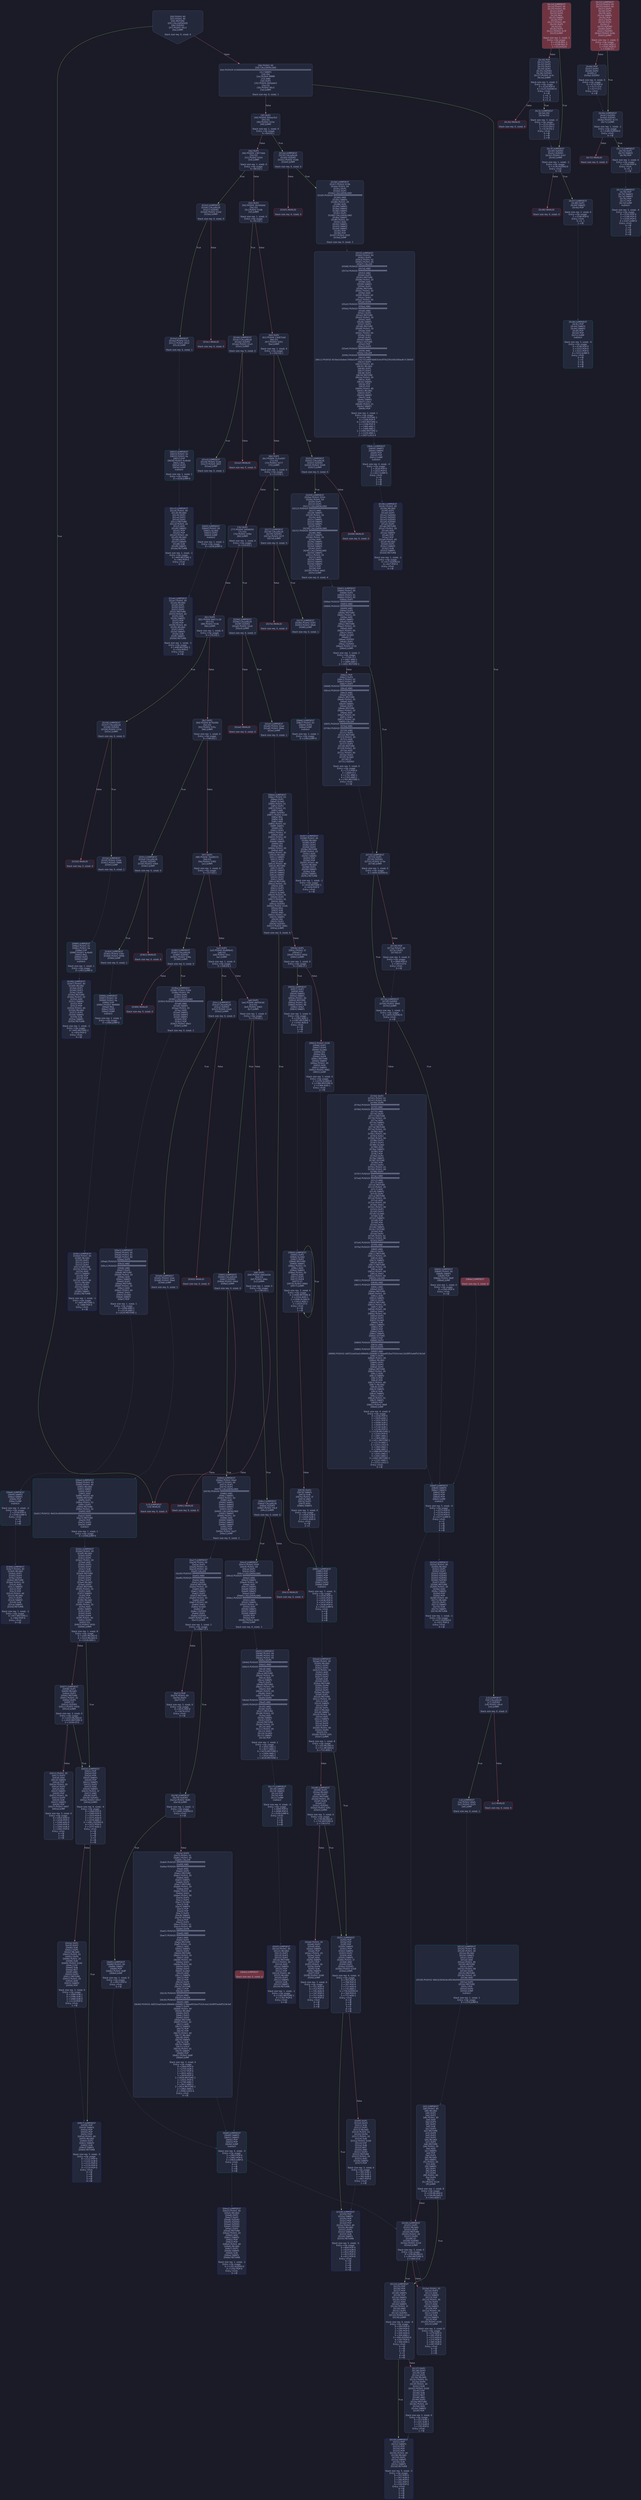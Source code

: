 digraph G {
    node [shape=box, style="filled, rounded", color="#565f89", fontcolor="#c0caf5", fontname="Helvetica", fillcolor="#24283b"];
    edge [color="#414868", fontcolor="#c0caf5", fontname="Helvetica"];
    bgcolor="#1a1b26";
    0 [ label = "[00] PUSH1 60
[02] PUSH1 40
[04] MSTORE
[05] CALLDATASIZE
[06] ISZERO
[07] PUSH2 00c3
[0a] JUMPI

Stack size req: 0, sizeΔ: 0
" shape = invhouse]
    1 [ label = "[0b] PUSH1 00
[0d] CALLDATALOAD
[0e] PUSH29 0100000000000000000000000000000000000000000000000000000000
[2c] SWAP1
[2d] DIV
[2e] PUSH4 ffffffff
[33] AND
[34] DUP1
[35] PUSH4 06fdde03
[3a] EQ
[3b] PUSH2 00c5
[3e] JUMPI

Stack size req: 0, sizeΔ: 1
"]
    2 [ label = "[3f] DUP1
[40] PUSH4 095ea7b3
[45] EQ
[46] PUSH2 015e
[49] JUMPI

Stack size req: 1, sizeΔ: 0
Entry->Op usage:
	0->69:EQ:1
"]
    3 [ label = "[4a] DUP1
[4b] PUSH4 13877deb
[50] EQ
[51] PUSH2 01b5
[54] JUMPI

Stack size req: 1, sizeΔ: 0
Entry->Op usage:
	0->80:EQ:1
"]
    4 [ label = "[55] DUP1
[56] PUSH4 18160ddd
[5b] EQ
[5c] PUSH2 01db
[5f] JUMPI

Stack size req: 1, sizeΔ: 0
Entry->Op usage:
	0->91:EQ:1
"]
    5 [ label = "[60] DUP1
[61] PUSH4 23b872dd
[66] EQ
[67] PUSH2 0201
[6a] JUMPI

Stack size req: 1, sizeΔ: 0
Entry->Op usage:
	0->102:EQ:1
"]
    6 [ label = "[6b] DUP1
[6c] PUSH4 313ce567
[71] EQ
[72] PUSH2 0277
[75] JUMPI

Stack size req: 1, sizeΔ: 0
Entry->Op usage:
	0->113:EQ:1
"]
    7 [ label = "[76] DUP1
[77] PUSH4 54fd4d50
[7c] EQ
[7d] PUSH2 029d
[80] JUMPI

Stack size req: 1, sizeΔ: 0
Entry->Op usage:
	0->124:EQ:1
"]
    8 [ label = "[81] DUP1
[82] PUSH4 66671c30
[87] EQ
[88] PUSH2 0336
[8b] JUMPI

Stack size req: 1, sizeΔ: 0
Entry->Op usage:
	0->135:EQ:1
"]
    9 [ label = "[8c] DUP1
[8d] PUSH4 6f7920fd
[92] EQ
[93] PUSH2 035c
[96] JUMPI

Stack size req: 1, sizeΔ: 0
Entry->Op usage:
	0->146:EQ:1
"]
    10 [ label = "[97] DUP1
[98] PUSH4 70a08231
[9d] EQ
[9e] PUSH2 0382
[a1] JUMPI

Stack size req: 1, sizeΔ: 0
Entry->Op usage:
	0->157:EQ:1
"]
    11 [ label = "[a2] DUP1
[a3] PUSH4 95d89b41
[a8] EQ
[a9] PUSH2 03cc
[ac] JUMPI

Stack size req: 1, sizeΔ: 0
Entry->Op usage:
	0->168:EQ:1
"]
    12 [ label = "[ad] DUP1
[ae] PUSH4 a9059cbb
[b3] EQ
[b4] PUSH2 0465
[b7] JUMPI

Stack size req: 1, sizeΔ: 0
Entry->Op usage:
	0->179:EQ:1
"]
    13 [ label = "[b8] DUP1
[b9] PUSH4 dd62ed3e
[be] EQ
[bf] PUSH2 04bc
[c2] JUMPI

Stack size req: 1, sizeΔ: 0
Entry->Op usage:
	0->190:EQ:1
"]
    14 [ label = "[c3] JUMPDEST
[c4] INVALID

Stack size req: 0, sizeΔ: 0
" color = "red"]
    15 [ label = "[c5] JUMPDEST
[c6] CALLVALUE
[c7] ISZERO
[c8] PUSH2 00cd
[cb] JUMPI

Stack size req: 0, sizeΔ: 0
"]
    16 [ label = "[cc] INVALID

Stack size req: 0, sizeΔ: 0
" color = "red"]
    17 [ label = "[cd] JUMPDEST
[ce] PUSH2 00d5
[d1] PUSH2 0525
[d4] JUMP

Stack size req: 0, sizeΔ: 1
"]
    18 [ label = "[d5] JUMPDEST
[d6] PUSH1 40
[d8] MLOAD
[d9] DUP1
[da] DUP1
[db] PUSH1 20
[dd] ADD
[de] DUP3
[df] DUP2
[e0] SUB
[e1] DUP3
[e2] MSTORE
[e3] DUP4
[e4] DUP2
[e5] DUP2
[e6] MLOAD
[e7] DUP2
[e8] MSTORE
[e9] PUSH1 20
[eb] ADD
[ec] SWAP2
[ed] POP
[ee] DUP1
[ef] MLOAD
[f0] SWAP1
[f1] PUSH1 20
[f3] ADD
[f4] SWAP1
[f5] DUP1
[f6] DUP4
[f7] DUP4
[f8] PUSH1 00
[fa] DUP4
[fb] EQ
[fc] PUSH2 0124
[ff] JUMPI

Stack size req: 1, sizeΔ: 8
Entry->Op usage:
	0->230:MLOAD:0
	0->239:MLOAD:0
	0->243:ADD:1
"]
    19 [ label = "[0100] JUMPDEST
[0101] DUP1
[0102] MLOAD
[0103] DUP3
[0104] MSTORE
[0105] PUSH1 20
[0107] DUP4
[0108] GT
[0109] ISZERO
[010a] PUSH2 0124
[010d] JUMPI

Stack size req: 3, sizeΔ: 0
Entry->Op usage:
	0->258:MLOAD:0
	1->260:MSTORE:0
	2->264:GT:0
"]
    20 [ label = "[010e] PUSH1 20
[0110] DUP3
[0111] ADD
[0112] SWAP2
[0113] POP
[0114] PUSH1 20
[0116] DUP2
[0117] ADD
[0118] SWAP1
[0119] POP
[011a] PUSH1 20
[011c] DUP4
[011d] SUB
[011e] SWAP3
[011f] POP
[0120] PUSH2 0100
[0123] JUMP

Stack size req: 3, sizeΔ: 0
Entry->Op usage:
	0->279:ADD:0
	0->281:POP:0
	1->273:ADD:0
	1->275:POP:0
	2->285:SUB:0
	2->287:POP:0
Entry->Exit:
	0->😵
	1->😵
	2->😵
"]
    21 [ label = "[0124] JUMPDEST
[0125] POP
[0126] POP
[0127] POP
[0128] SWAP1
[0129] POP
[012a] SWAP1
[012b] DUP2
[012c] ADD
[012d] SWAP1
[012e] PUSH1 1f
[0130] AND
[0131] DUP1
[0132] ISZERO
[0133] PUSH2 0150
[0136] JUMPI

Stack size req: 6, sizeΔ: -4
Entry->Op usage:
	0->293:POP:0
	1->294:POP:0
	2->295:POP:0
	3->300:ADD:0
	3->304:AND:1
	3->306:ISZERO:0
	4->297:POP:0
	5->300:ADD:1
Entry->Exit:
	0->😵
	1->😵
	2->😵
	3->0
	4->😵
	5->😵
"]
    22 [ label = "[0137] DUP1
[0138] DUP3
[0139] SUB
[013a] DUP1
[013b] MLOAD
[013c] PUSH1 01
[013e] DUP4
[013f] PUSH1 20
[0141] SUB
[0142] PUSH2 0100
[0145] EXP
[0146] SUB
[0147] NOT
[0148] AND
[0149] DUP2
[014a] MSTORE
[014b] PUSH1 20
[014d] ADD
[014e] SWAP2
[014f] POP

Stack size req: 2, sizeΔ: 0
Entry->Op usage:
	0->313:SUB:1
	0->321:SUB:1
	1->313:SUB:0
	1->335:POP:0
Entry->Exit:
	1->😵
"]
    23 [ label = "[0150] JUMPDEST
[0151] POP
[0152] SWAP3
[0153] POP
[0154] POP
[0155] POP
[0156] PUSH1 40
[0158] MLOAD
[0159] DUP1
[015a] SWAP2
[015b] SUB
[015c] SWAP1
[015d] RETURN

Stack size req: 5, sizeΔ: -5
Entry->Op usage:
	0->337:POP:0
	1->347:SUB:0
	2->340:POP:0
	3->341:POP:0
	4->339:POP:0
Entry->Exit:
	0->😵
	1->😵
	2->😵
	3->😵
	4->😵
" color = "darkblue"]
    24 [ label = "[015e] JUMPDEST
[015f] CALLVALUE
[0160] ISZERO
[0161] PUSH2 0166
[0164] JUMPI

Stack size req: 0, sizeΔ: 0
"]
    25 [ label = "[0165] INVALID

Stack size req: 0, sizeΔ: 0
" color = "red"]
    26 [ label = "[0166] JUMPDEST
[0167] PUSH2 019b
[016a] PUSH1 04
[016c] DUP1
[016d] DUP1
[016e] CALLDATALOAD
[016f] PUSH20 ffffffffffffffffffffffffffffffffffffffff
[0184] AND
[0185] SWAP1
[0186] PUSH1 20
[0188] ADD
[0189] SWAP1
[018a] SWAP2
[018b] SWAP1
[018c] DUP1
[018d] CALLDATALOAD
[018e] SWAP1
[018f] PUSH1 20
[0191] ADD
[0192] SWAP1
[0193] SWAP2
[0194] SWAP1
[0195] POP
[0196] POP
[0197] PUSH2 055f
[019a] JUMP

Stack size req: 0, sizeΔ: 3
"]
    27 [ label = "[019b] JUMPDEST
[019c] PUSH1 40
[019e] MLOAD
[019f] DUP1
[01a0] DUP3
[01a1] ISZERO
[01a2] ISZERO
[01a3] ISZERO
[01a4] ISZERO
[01a5] DUP2
[01a6] MSTORE
[01a7] PUSH1 20
[01a9] ADD
[01aa] SWAP2
[01ab] POP
[01ac] POP
[01ad] PUSH1 40
[01af] MLOAD
[01b0] DUP1
[01b1] SWAP2
[01b2] SUB
[01b3] SWAP1
[01b4] RETURN

Stack size req: 1, sizeΔ: -1
Entry->Op usage:
	0->417:ISZERO:0
	0->427:POP:0
Entry->Exit:
	0->😵
" color = "darkblue"]
    28 [ label = "[01b5] JUMPDEST
[01b6] CALLVALUE
[01b7] ISZERO
[01b8] PUSH2 01bd
[01bb] JUMPI

Stack size req: 0, sizeΔ: 0
"]
    29 [ label = "[01bc] INVALID

Stack size req: 0, sizeΔ: 0
" color = "red"]
    30 [ label = "[01bd] JUMPDEST
[01be] PUSH2 01c5
[01c1] PUSH2 0652
[01c4] JUMP

Stack size req: 0, sizeΔ: 1
"]
    31 [ label = "[01c5] JUMPDEST
[01c6] PUSH1 40
[01c8] MLOAD
[01c9] DUP1
[01ca] DUP3
[01cb] DUP2
[01cc] MSTORE
[01cd] PUSH1 20
[01cf] ADD
[01d0] SWAP2
[01d1] POP
[01d2] POP
[01d3] PUSH1 40
[01d5] MLOAD
[01d6] DUP1
[01d7] SWAP2
[01d8] SUB
[01d9] SWAP1
[01da] RETURN

Stack size req: 1, sizeΔ: -1
Entry->Op usage:
	0->460:MSTORE:1
	0->465:POP:0
Entry->Exit:
	0->😵
" color = "darkblue"]
    32 [ label = "[01db] JUMPDEST
[01dc] CALLVALUE
[01dd] ISZERO
[01de] PUSH2 01e3
[01e1] JUMPI

Stack size req: 0, sizeΔ: 0
"]
    33 [ label = "[01e2] INVALID

Stack size req: 0, sizeΔ: 0
" color = "red"]
    34 [ label = "[01e3] JUMPDEST
[01e4] PUSH2 01eb
[01e7] PUSH2 065f
[01ea] JUMP

Stack size req: 0, sizeΔ: 1
"]
    35 [ label = "[01eb] JUMPDEST
[01ec] PUSH1 40
[01ee] MLOAD
[01ef] DUP1
[01f0] DUP3
[01f1] DUP2
[01f2] MSTORE
[01f3] PUSH1 20
[01f5] ADD
[01f6] SWAP2
[01f7] POP
[01f8] POP
[01f9] PUSH1 40
[01fb] MLOAD
[01fc] DUP1
[01fd] SWAP2
[01fe] SUB
[01ff] SWAP1
[0200] RETURN

Stack size req: 1, sizeΔ: -1
Entry->Op usage:
	0->498:MSTORE:1
	0->503:POP:0
Entry->Exit:
	0->😵
" color = "darkblue"]
    36 [ label = "[0201] JUMPDEST
[0202] CALLVALUE
[0203] ISZERO
[0204] PUSH2 0209
[0207] JUMPI

Stack size req: 0, sizeΔ: 0
"]
    37 [ label = "[0208] INVALID

Stack size req: 0, sizeΔ: 0
" color = "red"]
    38 [ label = "[0209] JUMPDEST
[020a] PUSH2 025d
[020d] PUSH1 04
[020f] DUP1
[0210] DUP1
[0211] CALLDATALOAD
[0212] PUSH20 ffffffffffffffffffffffffffffffffffffffff
[0227] AND
[0228] SWAP1
[0229] PUSH1 20
[022b] ADD
[022c] SWAP1
[022d] SWAP2
[022e] SWAP1
[022f] DUP1
[0230] CALLDATALOAD
[0231] PUSH20 ffffffffffffffffffffffffffffffffffffffff
[0246] AND
[0247] SWAP1
[0248] PUSH1 20
[024a] ADD
[024b] SWAP1
[024c] SWAP2
[024d] SWAP1
[024e] DUP1
[024f] CALLDATALOAD
[0250] SWAP1
[0251] PUSH1 20
[0253] ADD
[0254] SWAP1
[0255] SWAP2
[0256] SWAP1
[0257] POP
[0258] POP
[0259] PUSH2 0665
[025c] JUMP

Stack size req: 0, sizeΔ: 4
"]
    39 [ label = "[025d] JUMPDEST
[025e] PUSH1 40
[0260] MLOAD
[0261] DUP1
[0262] DUP3
[0263] ISZERO
[0264] ISZERO
[0265] ISZERO
[0266] ISZERO
[0267] DUP2
[0268] MSTORE
[0269] PUSH1 20
[026b] ADD
[026c] SWAP2
[026d] POP
[026e] POP
[026f] PUSH1 40
[0271] MLOAD
[0272] DUP1
[0273] SWAP2
[0274] SUB
[0275] SWAP1
[0276] RETURN

Stack size req: 1, sizeΔ: -1
Entry->Op usage:
	0->611:ISZERO:0
	0->621:POP:0
Entry->Exit:
	0->😵
" color = "darkblue"]
    40 [ label = "[0277] JUMPDEST
[0278] CALLVALUE
[0279] ISZERO
[027a] PUSH2 027f
[027d] JUMPI

Stack size req: 0, sizeΔ: 0
"]
    41 [ label = "[027e] INVALID

Stack size req: 0, sizeΔ: 0
" color = "red"]
    42 [ label = "[027f] JUMPDEST
[0280] PUSH2 0287
[0283] PUSH2 08e6
[0286] JUMP

Stack size req: 0, sizeΔ: 1
"]
    43 [ label = "[0287] JUMPDEST
[0288] PUSH1 40
[028a] MLOAD
[028b] DUP1
[028c] DUP3
[028d] DUP2
[028e] MSTORE
[028f] PUSH1 20
[0291] ADD
[0292] SWAP2
[0293] POP
[0294] POP
[0295] PUSH1 40
[0297] MLOAD
[0298] DUP1
[0299] SWAP2
[029a] SUB
[029b] SWAP1
[029c] RETURN

Stack size req: 1, sizeΔ: -1
Entry->Op usage:
	0->654:MSTORE:1
	0->659:POP:0
Entry->Exit:
	0->😵
" color = "darkblue"]
    44 [ label = "[029d] JUMPDEST
[029e] CALLVALUE
[029f] ISZERO
[02a0] PUSH2 02a5
[02a3] JUMPI

Stack size req: 0, sizeΔ: 0
"]
    45 [ label = "[02a4] INVALID

Stack size req: 0, sizeΔ: 0
" color = "red"]
    46 [ label = "[02a5] JUMPDEST
[02a6] PUSH2 02ad
[02a9] PUSH2 08eb
[02ac] JUMP

Stack size req: 0, sizeΔ: 1
"]
    47 [ label = "[02ad] JUMPDEST
[02ae] PUSH1 40
[02b0] MLOAD
[02b1] DUP1
[02b2] DUP1
[02b3] PUSH1 20
[02b5] ADD
[02b6] DUP3
[02b7] DUP2
[02b8] SUB
[02b9] DUP3
[02ba] MSTORE
[02bb] DUP4
[02bc] DUP2
[02bd] DUP2
[02be] MLOAD
[02bf] DUP2
[02c0] MSTORE
[02c1] PUSH1 20
[02c3] ADD
[02c4] SWAP2
[02c5] POP
[02c6] DUP1
[02c7] MLOAD
[02c8] SWAP1
[02c9] PUSH1 20
[02cb] ADD
[02cc] SWAP1
[02cd] DUP1
[02ce] DUP4
[02cf] DUP4
[02d0] PUSH1 00
[02d2] DUP4
[02d3] EQ
[02d4] PUSH2 02fc
[02d7] JUMPI

Stack size req: 1, sizeΔ: 8
Entry->Op usage:
	0->702:MLOAD:0
	0->711:MLOAD:0
	0->715:ADD:1
"]
    48 [ label = "[02d8] JUMPDEST
[02d9] DUP1
[02da] MLOAD
[02db] DUP3
[02dc] MSTORE
[02dd] PUSH1 20
[02df] DUP4
[02e0] GT
[02e1] ISZERO
[02e2] PUSH2 02fc
[02e5] JUMPI

Stack size req: 3, sizeΔ: 0
Entry->Op usage:
	0->730:MLOAD:0
	1->732:MSTORE:0
	2->736:GT:0
"]
    49 [ label = "[02e6] PUSH1 20
[02e8] DUP3
[02e9] ADD
[02ea] SWAP2
[02eb] POP
[02ec] PUSH1 20
[02ee] DUP2
[02ef] ADD
[02f0] SWAP1
[02f1] POP
[02f2] PUSH1 20
[02f4] DUP4
[02f5] SUB
[02f6] SWAP3
[02f7] POP
[02f8] PUSH2 02d8
[02fb] JUMP

Stack size req: 3, sizeΔ: 0
Entry->Op usage:
	0->751:ADD:0
	0->753:POP:0
	1->745:ADD:0
	1->747:POP:0
	2->757:SUB:0
	2->759:POP:0
Entry->Exit:
	0->😵
	1->😵
	2->😵
"]
    50 [ label = "[02fc] JUMPDEST
[02fd] POP
[02fe] POP
[02ff] POP
[0300] SWAP1
[0301] POP
[0302] SWAP1
[0303] DUP2
[0304] ADD
[0305] SWAP1
[0306] PUSH1 1f
[0308] AND
[0309] DUP1
[030a] ISZERO
[030b] PUSH2 0328
[030e] JUMPI

Stack size req: 6, sizeΔ: -4
Entry->Op usage:
	0->765:POP:0
	1->766:POP:0
	2->767:POP:0
	3->772:ADD:0
	3->776:AND:1
	3->778:ISZERO:0
	4->769:POP:0
	5->772:ADD:1
Entry->Exit:
	0->😵
	1->😵
	2->😵
	3->0
	4->😵
	5->😵
"]
    51 [ label = "[030f] DUP1
[0310] DUP3
[0311] SUB
[0312] DUP1
[0313] MLOAD
[0314] PUSH1 01
[0316] DUP4
[0317] PUSH1 20
[0319] SUB
[031a] PUSH2 0100
[031d] EXP
[031e] SUB
[031f] NOT
[0320] AND
[0321] DUP2
[0322] MSTORE
[0323] PUSH1 20
[0325] ADD
[0326] SWAP2
[0327] POP

Stack size req: 2, sizeΔ: 0
Entry->Op usage:
	0->785:SUB:1
	0->793:SUB:1
	1->785:SUB:0
	1->807:POP:0
Entry->Exit:
	1->😵
"]
    52 [ label = "[0328] JUMPDEST
[0329] POP
[032a] SWAP3
[032b] POP
[032c] POP
[032d] POP
[032e] PUSH1 40
[0330] MLOAD
[0331] DUP1
[0332] SWAP2
[0333] SUB
[0334] SWAP1
[0335] RETURN

Stack size req: 5, sizeΔ: -5
Entry->Op usage:
	0->809:POP:0
	1->819:SUB:0
	2->812:POP:0
	3->813:POP:0
	4->811:POP:0
Entry->Exit:
	0->😵
	1->😵
	2->😵
	3->😵
	4->😵
" color = "darkblue"]
    53 [ label = "[0336] JUMPDEST
[0337] CALLVALUE
[0338] ISZERO
[0339] PUSH2 033e
[033c] JUMPI

Stack size req: 0, sizeΔ: 0
"]
    54 [ label = "[033d] INVALID

Stack size req: 0, sizeΔ: 0
" color = "red"]
    55 [ label = "[033e] JUMPDEST
[033f] PUSH2 0346
[0342] PUSH2 0989
[0345] JUMP

Stack size req: 0, sizeΔ: 1
"]
    56 [ label = "[0346] JUMPDEST
[0347] PUSH1 40
[0349] MLOAD
[034a] DUP1
[034b] DUP3
[034c] DUP2
[034d] MSTORE
[034e] PUSH1 20
[0350] ADD
[0351] SWAP2
[0352] POP
[0353] POP
[0354] PUSH1 40
[0356] MLOAD
[0357] DUP1
[0358] SWAP2
[0359] SUB
[035a] SWAP1
[035b] RETURN

Stack size req: 1, sizeΔ: -1
Entry->Op usage:
	0->845:MSTORE:1
	0->850:POP:0
Entry->Exit:
	0->😵
" color = "darkblue"]
    57 [ label = "[035c] JUMPDEST
[035d] CALLVALUE
[035e] ISZERO
[035f] PUSH2 0364
[0362] JUMPI

Stack size req: 0, sizeΔ: 0
"]
    58 [ label = "[0363] INVALID

Stack size req: 0, sizeΔ: 0
" color = "red"]
    59 [ label = "[0364] JUMPDEST
[0365] PUSH2 036c
[0368] PUSH2 0996
[036b] JUMP

Stack size req: 0, sizeΔ: 1
"]
    60 [ label = "[036c] JUMPDEST
[036d] PUSH1 40
[036f] MLOAD
[0370] DUP1
[0371] DUP3
[0372] DUP2
[0373] MSTORE
[0374] PUSH1 20
[0376] ADD
[0377] SWAP2
[0378] POP
[0379] POP
[037a] PUSH1 40
[037c] MLOAD
[037d] DUP1
[037e] SWAP2
[037f] SUB
[0380] SWAP1
[0381] RETURN

Stack size req: 1, sizeΔ: -1
Entry->Op usage:
	0->883:MSTORE:1
	0->888:POP:0
Entry->Exit:
	0->😵
" color = "darkblue"]
    61 [ label = "[0382] JUMPDEST
[0383] CALLVALUE
[0384] ISZERO
[0385] PUSH2 038a
[0388] JUMPI

Stack size req: 0, sizeΔ: 0
"]
    62 [ label = "[0389] INVALID

Stack size req: 0, sizeΔ: 0
" color = "red"]
    63 [ label = "[038a] JUMPDEST
[038b] PUSH2 03b6
[038e] PUSH1 04
[0390] DUP1
[0391] DUP1
[0392] CALLDATALOAD
[0393] PUSH20 ffffffffffffffffffffffffffffffffffffffff
[03a8] AND
[03a9] SWAP1
[03aa] PUSH1 20
[03ac] ADD
[03ad] SWAP1
[03ae] SWAP2
[03af] SWAP1
[03b0] POP
[03b1] POP
[03b2] PUSH2 09a3
[03b5] JUMP

Stack size req: 0, sizeΔ: 2
"]
    64 [ label = "[03b6] JUMPDEST
[03b7] PUSH1 40
[03b9] MLOAD
[03ba] DUP1
[03bb] DUP3
[03bc] DUP2
[03bd] MSTORE
[03be] PUSH1 20
[03c0] ADD
[03c1] SWAP2
[03c2] POP
[03c3] POP
[03c4] PUSH1 40
[03c6] MLOAD
[03c7] DUP1
[03c8] SWAP2
[03c9] SUB
[03ca] SWAP1
[03cb] RETURN

Stack size req: 1, sizeΔ: -1
Entry->Op usage:
	0->957:MSTORE:1
	0->962:POP:0
Entry->Exit:
	0->😵
" color = "darkblue"]
    65 [ label = "[03cc] JUMPDEST
[03cd] CALLVALUE
[03ce] ISZERO
[03cf] PUSH2 03d4
[03d2] JUMPI

Stack size req: 0, sizeΔ: 0
"]
    66 [ label = "[03d3] INVALID

Stack size req: 0, sizeΔ: 0
" color = "red"]
    67 [ label = "[03d4] JUMPDEST
[03d5] PUSH2 03dc
[03d8] PUSH2 09ed
[03db] JUMP

Stack size req: 0, sizeΔ: 1
"]
    68 [ label = "[03dc] JUMPDEST
[03dd] PUSH1 40
[03df] MLOAD
[03e0] DUP1
[03e1] DUP1
[03e2] PUSH1 20
[03e4] ADD
[03e5] DUP3
[03e6] DUP2
[03e7] SUB
[03e8] DUP3
[03e9] MSTORE
[03ea] DUP4
[03eb] DUP2
[03ec] DUP2
[03ed] MLOAD
[03ee] DUP2
[03ef] MSTORE
[03f0] PUSH1 20
[03f2] ADD
[03f3] SWAP2
[03f4] POP
[03f5] DUP1
[03f6] MLOAD
[03f7] SWAP1
[03f8] PUSH1 20
[03fa] ADD
[03fb] SWAP1
[03fc] DUP1
[03fd] DUP4
[03fe] DUP4
[03ff] PUSH1 00
[0401] DUP4
[0402] EQ
[0403] PUSH2 042b
[0406] JUMPI

Stack size req: 1, sizeΔ: 8
Entry->Op usage:
	0->1005:MLOAD:0
	0->1014:MLOAD:0
	0->1018:ADD:1
"]
    69 [ label = "[0407] JUMPDEST
[0408] DUP1
[0409] MLOAD
[040a] DUP3
[040b] MSTORE
[040c] PUSH1 20
[040e] DUP4
[040f] GT
[0410] ISZERO
[0411] PUSH2 042b
[0414] JUMPI

Stack size req: 3, sizeΔ: 0
Entry->Op usage:
	0->1033:MLOAD:0
	1->1035:MSTORE:0
	2->1039:GT:0
"]
    70 [ label = "[0415] PUSH1 20
[0417] DUP3
[0418] ADD
[0419] SWAP2
[041a] POP
[041b] PUSH1 20
[041d] DUP2
[041e] ADD
[041f] SWAP1
[0420] POP
[0421] PUSH1 20
[0423] DUP4
[0424] SUB
[0425] SWAP3
[0426] POP
[0427] PUSH2 0407
[042a] JUMP

Stack size req: 3, sizeΔ: 0
Entry->Op usage:
	0->1054:ADD:0
	0->1056:POP:0
	1->1048:ADD:0
	1->1050:POP:0
	2->1060:SUB:0
	2->1062:POP:0
Entry->Exit:
	0->😵
	1->😵
	2->😵
"]
    71 [ label = "[042b] JUMPDEST
[042c] POP
[042d] POP
[042e] POP
[042f] SWAP1
[0430] POP
[0431] SWAP1
[0432] DUP2
[0433] ADD
[0434] SWAP1
[0435] PUSH1 1f
[0437] AND
[0438] DUP1
[0439] ISZERO
[043a] PUSH2 0457
[043d] JUMPI

Stack size req: 6, sizeΔ: -4
Entry->Op usage:
	0->1068:POP:0
	1->1069:POP:0
	2->1070:POP:0
	3->1075:ADD:0
	3->1079:AND:1
	3->1081:ISZERO:0
	4->1072:POP:0
	5->1075:ADD:1
Entry->Exit:
	0->😵
	1->😵
	2->😵
	3->0
	4->😵
	5->😵
"]
    72 [ label = "[043e] DUP1
[043f] DUP3
[0440] SUB
[0441] DUP1
[0442] MLOAD
[0443] PUSH1 01
[0445] DUP4
[0446] PUSH1 20
[0448] SUB
[0449] PUSH2 0100
[044c] EXP
[044d] SUB
[044e] NOT
[044f] AND
[0450] DUP2
[0451] MSTORE
[0452] PUSH1 20
[0454] ADD
[0455] SWAP2
[0456] POP

Stack size req: 2, sizeΔ: 0
Entry->Op usage:
	0->1088:SUB:1
	0->1096:SUB:1
	1->1088:SUB:0
	1->1110:POP:0
Entry->Exit:
	1->😵
"]
    73 [ label = "[0457] JUMPDEST
[0458] POP
[0459] SWAP3
[045a] POP
[045b] POP
[045c] POP
[045d] PUSH1 40
[045f] MLOAD
[0460] DUP1
[0461] SWAP2
[0462] SUB
[0463] SWAP1
[0464] RETURN

Stack size req: 5, sizeΔ: -5
Entry->Op usage:
	0->1112:POP:0
	1->1122:SUB:0
	2->1115:POP:0
	3->1116:POP:0
	4->1114:POP:0
Entry->Exit:
	0->😵
	1->😵
	2->😵
	3->😵
	4->😵
" color = "darkblue"]
    74 [ label = "[0465] JUMPDEST
[0466] CALLVALUE
[0467] ISZERO
[0468] PUSH2 046d
[046b] JUMPI

Stack size req: 0, sizeΔ: 0
"]
    75 [ label = "[046c] INVALID

Stack size req: 0, sizeΔ: 0
" color = "red"]
    76 [ label = "[046d] JUMPDEST
[046e] PUSH2 04a2
[0471] PUSH1 04
[0473] DUP1
[0474] DUP1
[0475] CALLDATALOAD
[0476] PUSH20 ffffffffffffffffffffffffffffffffffffffff
[048b] AND
[048c] SWAP1
[048d] PUSH1 20
[048f] ADD
[0490] SWAP1
[0491] SWAP2
[0492] SWAP1
[0493] DUP1
[0494] CALLDATALOAD
[0495] SWAP1
[0496] PUSH1 20
[0498] ADD
[0499] SWAP1
[049a] SWAP2
[049b] SWAP1
[049c] POP
[049d] POP
[049e] PUSH2 0a27
[04a1] JUMP

Stack size req: 0, sizeΔ: 3
"]
    77 [ label = "[04a2] JUMPDEST
[04a3] PUSH1 40
[04a5] MLOAD
[04a6] DUP1
[04a7] DUP3
[04a8] ISZERO
[04a9] ISZERO
[04aa] ISZERO
[04ab] ISZERO
[04ac] DUP2
[04ad] MSTORE
[04ae] PUSH1 20
[04b0] ADD
[04b1] SWAP2
[04b2] POP
[04b3] POP
[04b4] PUSH1 40
[04b6] MLOAD
[04b7] DUP1
[04b8] SWAP2
[04b9] SUB
[04ba] SWAP1
[04bb] RETURN

Stack size req: 1, sizeΔ: -1
Entry->Op usage:
	0->1192:ISZERO:0
	0->1202:POP:0
Entry->Exit:
	0->😵
" color = "darkblue"]
    78 [ label = "[04bc] JUMPDEST
[04bd] CALLVALUE
[04be] ISZERO
[04bf] PUSH2 04c4
[04c2] JUMPI

Stack size req: 0, sizeΔ: 0
"]
    79 [ label = "[04c3] INVALID

Stack size req: 0, sizeΔ: 0
" color = "red"]
    80 [ label = "[04c4] JUMPDEST
[04c5] PUSH2 050f
[04c8] PUSH1 04
[04ca] DUP1
[04cb] DUP1
[04cc] CALLDATALOAD
[04cd] PUSH20 ffffffffffffffffffffffffffffffffffffffff
[04e2] AND
[04e3] SWAP1
[04e4] PUSH1 20
[04e6] ADD
[04e7] SWAP1
[04e8] SWAP2
[04e9] SWAP1
[04ea] DUP1
[04eb] CALLDATALOAD
[04ec] PUSH20 ffffffffffffffffffffffffffffffffffffffff
[0501] AND
[0502] SWAP1
[0503] PUSH1 20
[0505] ADD
[0506] SWAP1
[0507] SWAP2
[0508] SWAP1
[0509] POP
[050a] POP
[050b] PUSH2 0b95
[050e] JUMP

Stack size req: 0, sizeΔ: 3
"]
    81 [ label = "[050f] JUMPDEST
[0510] PUSH1 40
[0512] MLOAD
[0513] DUP1
[0514] DUP3
[0515] DUP2
[0516] MSTORE
[0517] PUSH1 20
[0519] ADD
[051a] SWAP2
[051b] POP
[051c] POP
[051d] PUSH1 40
[051f] MLOAD
[0520] DUP1
[0521] SWAP2
[0522] SUB
[0523] SWAP1
[0524] RETURN

Stack size req: 1, sizeΔ: -1
Entry->Op usage:
	0->1302:MSTORE:1
	0->1307:POP:0
Entry->Exit:
	0->😵
" color = "darkblue"]
    82 [ label = "[0525] JUMPDEST
[0526] PUSH1 40
[0528] PUSH1 40
[052a] MLOAD
[052b] SWAP1
[052c] DUP2
[052d] ADD
[052e] PUSH1 40
[0530] MSTORE
[0531] DUP1
[0532] PUSH1 09
[0534] DUP2
[0535] MSTORE
[0536] PUSH1 20
[0538] ADD
[0539] PUSH32 46616365626c6f636b0000000000000000000000000000000000000000000000
[055a] DUP2
[055b] MSTORE
[055c] POP
[055d] DUP2
[055e] JUMP
Indirect!

Stack size req: 1, sizeΔ: 1
Entry->Op usage:
	0->1374:JUMP:0
" color = "teal"]
    83 [ label = "[055f] JUMPDEST
[0560] PUSH1 00
[0562] DUP2
[0563] PUSH1 02
[0565] PUSH1 00
[0567] CALLER
[0568] PUSH20 ffffffffffffffffffffffffffffffffffffffff
[057d] AND
[057e] PUSH20 ffffffffffffffffffffffffffffffffffffffff
[0593] AND
[0594] DUP2
[0595] MSTORE
[0596] PUSH1 20
[0598] ADD
[0599] SWAP1
[059a] DUP2
[059b] MSTORE
[059c] PUSH1 20
[059e] ADD
[059f] PUSH1 00
[05a1] SHA3
[05a2] PUSH1 00
[05a4] DUP6
[05a5] PUSH20 ffffffffffffffffffffffffffffffffffffffff
[05ba] AND
[05bb] PUSH20 ffffffffffffffffffffffffffffffffffffffff
[05d0] AND
[05d1] DUP2
[05d2] MSTORE
[05d3] PUSH1 20
[05d5] ADD
[05d6] SWAP1
[05d7] DUP2
[05d8] MSTORE
[05d9] PUSH1 20
[05db] ADD
[05dc] PUSH1 00
[05de] SHA3
[05df] DUP2
[05e0] SWAP1
[05e1] SSTORE
[05e2] POP
[05e3] DUP3
[05e4] PUSH20 ffffffffffffffffffffffffffffffffffffffff
[05f9] AND
[05fa] CALLER
[05fb] PUSH20 ffffffffffffffffffffffffffffffffffffffff
[0610] AND
[0611] PUSH32 8c5be1e5ebec7d5bd14f71427d1e84f3dd0314c0f7b2291e5b200ac8c7c3b925
[0632] DUP5
[0633] PUSH1 40
[0635] MLOAD
[0636] DUP1
[0637] DUP3
[0638] DUP2
[0639] MSTORE
[063a] PUSH1 20
[063c] ADD
[063d] SWAP2
[063e] POP
[063f] POP
[0640] PUSH1 40
[0642] MLOAD
[0643] DUP1
[0644] SWAP2
[0645] SUB
[0646] SWAP1
[0647] LOG3
[0648] PUSH1 01
[064a] SWAP1
[064b] POP

Stack size req: 2, sizeΔ: 1
Entry->Op usage:
	0->1505:SSTORE:1
	0->1506:POP:0
	0->1593:MSTORE:1
	0->1598:POP:0
	1->1466:AND:1
	1->1488:AND:1
	1->1490:MSTORE:1
	1->1529:AND:1
	1->1607:LOG3:4
"]
    84 [ label = "[064c] JUMPDEST
[064d] SWAP3
[064e] SWAP2
[064f] POP
[0650] POP
[0651] JUMP
Indirect!

Stack size req: 4, sizeΔ: -3
Entry->Op usage:
	1->1616:POP:0
	2->1615:POP:0
	3->1617:JUMP:0
Entry->Exit:
	0->0
	1->😵
	2->😵
	3->😵
" color = "teal"]
    85 [ label = "[0652] JUMPDEST
[0653] PUSH1 02
[0655] PUSH1 0a
[0657] EXP
[0658] PUSH3 4c4b40
[065c] MUL
[065d] DUP2
[065e] JUMP
Indirect!

Stack size req: 1, sizeΔ: 1
Entry->Op usage:
	0->1630:JUMP:0
" color = "teal"]
    86 [ label = "[065f] JUMPDEST
[0660] PUSH1 00
[0662] SLOAD
[0663] DUP2
[0664] JUMP
Indirect!

Stack size req: 1, sizeΔ: 1
Entry->Op usage:
	0->1636:JUMP:0
" color = "teal"]
    87 [ label = "[0665] JUMPDEST
[0666] PUSH1 00
[0668] DUP2
[0669] PUSH1 01
[066b] PUSH1 00
[066d] DUP7
[066e] PUSH20 ffffffffffffffffffffffffffffffffffffffff
[0683] AND
[0684] PUSH20 ffffffffffffffffffffffffffffffffffffffff
[0699] AND
[069a] DUP2
[069b] MSTORE
[069c] PUSH1 20
[069e] ADD
[069f] SWAP1
[06a0] DUP2
[06a1] MSTORE
[06a2] PUSH1 20
[06a4] ADD
[06a5] PUSH1 00
[06a7] SHA3
[06a8] SLOAD
[06a9] LT
[06aa] ISZERO
[06ab] DUP1
[06ac] ISZERO
[06ad] PUSH2 0732
[06b0] JUMPI

Stack size req: 3, sizeΔ: 2
Entry->Op usage:
	0->1705:LT:1
	2->1667:AND:1
	2->1689:AND:1
	2->1691:MSTORE:1
"]
    88 [ label = "[06b1] POP
[06b2] DUP2
[06b3] PUSH1 02
[06b5] PUSH1 00
[06b7] DUP7
[06b8] PUSH20 ffffffffffffffffffffffffffffffffffffffff
[06cd] AND
[06ce] PUSH20 ffffffffffffffffffffffffffffffffffffffff
[06e3] AND
[06e4] DUP2
[06e5] MSTORE
[06e6] PUSH1 20
[06e8] ADD
[06e9] SWAP1
[06ea] DUP2
[06eb] MSTORE
[06ec] PUSH1 20
[06ee] ADD
[06ef] PUSH1 00
[06f1] SHA3
[06f2] PUSH1 00
[06f4] CALLER
[06f5] PUSH20 ffffffffffffffffffffffffffffffffffffffff
[070a] AND
[070b] PUSH20 ffffffffffffffffffffffffffffffffffffffff
[0720] AND
[0721] DUP2
[0722] MSTORE
[0723] PUSH1 20
[0725] ADD
[0726] SWAP1
[0727] DUP2
[0728] MSTORE
[0729] PUSH1 20
[072b] ADD
[072c] PUSH1 00
[072e] SHA3
[072f] SLOAD
[0730] LT
[0731] ISZERO

Stack size req: 5, sizeΔ: 0
Entry->Op usage:
	0->1713:POP:0
	2->1840:LT:1
	4->1741:AND:1
	4->1763:AND:1
	4->1765:MSTORE:1
Entry->Exit:
	0->😵
"]
    89 [ label = "[0732] JUMPDEST
[0733] DUP1
[0734] ISZERO
[0735] PUSH2 073e
[0738] JUMPI

Stack size req: 1, sizeΔ: 0
Entry->Op usage:
	0->1844:ISZERO:0
"]
    90 [ label = "[0739] POP
[073a] PUSH1 00
[073c] DUP3
[073d] GT

Stack size req: 3, sizeΔ: 0
Entry->Op usage:
	0->1849:POP:0
	2->1853:GT:0
Entry->Exit:
	0->😵
"]
    91 [ label = "[073e] JUMPDEST
[073f] ISZERO
[0740] PUSH2 08d5
[0743] JUMPI

Stack size req: 1, sizeΔ: -1
Entry->Op usage:
	0->1855:ISZERO:0
Entry->Exit:
	0->😵
"]
    92 [ label = "[0744] DUP2
[0745] PUSH1 01
[0747] PUSH1 00
[0749] DUP6
[074a] PUSH20 ffffffffffffffffffffffffffffffffffffffff
[075f] AND
[0760] PUSH20 ffffffffffffffffffffffffffffffffffffffff
[0775] AND
[0776] DUP2
[0777] MSTORE
[0778] PUSH1 20
[077a] ADD
[077b] SWAP1
[077c] DUP2
[077d] MSTORE
[077e] PUSH1 20
[0780] ADD
[0781] PUSH1 00
[0783] SHA3
[0784] PUSH1 00
[0786] DUP3
[0787] DUP3
[0788] SLOAD
[0789] ADD
[078a] SWAP3
[078b] POP
[078c] POP
[078d] DUP2
[078e] SWAP1
[078f] SSTORE
[0790] POP
[0791] DUP2
[0792] PUSH1 01
[0794] PUSH1 00
[0796] DUP7
[0797] PUSH20 ffffffffffffffffffffffffffffffffffffffff
[07ac] AND
[07ad] PUSH20 ffffffffffffffffffffffffffffffffffffffff
[07c2] AND
[07c3] DUP2
[07c4] MSTORE
[07c5] PUSH1 20
[07c7] ADD
[07c8] SWAP1
[07c9] DUP2
[07ca] MSTORE
[07cb] PUSH1 20
[07cd] ADD
[07ce] PUSH1 00
[07d0] SHA3
[07d1] PUSH1 00
[07d3] DUP3
[07d4] DUP3
[07d5] SLOAD
[07d6] SUB
[07d7] SWAP3
[07d8] POP
[07d9] POP
[07da] DUP2
[07db] SWAP1
[07dc] SSTORE
[07dd] POP
[07de] DUP2
[07df] PUSH1 02
[07e1] PUSH1 00
[07e3] DUP7
[07e4] PUSH20 ffffffffffffffffffffffffffffffffffffffff
[07f9] AND
[07fa] PUSH20 ffffffffffffffffffffffffffffffffffffffff
[080f] AND
[0810] DUP2
[0811] MSTORE
[0812] PUSH1 20
[0814] ADD
[0815] SWAP1
[0816] DUP2
[0817] MSTORE
[0818] PUSH1 20
[081a] ADD
[081b] PUSH1 00
[081d] SHA3
[081e] PUSH1 00
[0820] CALLER
[0821] PUSH20 ffffffffffffffffffffffffffffffffffffffff
[0836] AND
[0837] PUSH20 ffffffffffffffffffffffffffffffffffffffff
[084c] AND
[084d] DUP2
[084e] MSTORE
[084f] PUSH1 20
[0851] ADD
[0852] SWAP1
[0853] DUP2
[0854] MSTORE
[0855] PUSH1 20
[0857] ADD
[0858] PUSH1 00
[085a] SHA3
[085b] PUSH1 00
[085d] DUP3
[085e] DUP3
[085f] SLOAD
[0860] SUB
[0861] SWAP3
[0862] POP
[0863] POP
[0864] DUP2
[0865] SWAP1
[0866] SSTORE
[0867] POP
[0868] DUP3
[0869] PUSH20 ffffffffffffffffffffffffffffffffffffffff
[087e] AND
[087f] DUP5
[0880] PUSH20 ffffffffffffffffffffffffffffffffffffffff
[0895] AND
[0896] PUSH32 ddf252ad1be2c89b69c2b068fc378daa952ba7f163c4a11628f55a4df523b3ef
[08b7] DUP5
[08b8] PUSH1 40
[08ba] MLOAD
[08bb] DUP1
[08bc] DUP3
[08bd] DUP2
[08be] MSTORE
[08bf] PUSH1 20
[08c1] ADD
[08c2] SWAP2
[08c3] POP
[08c4] POP
[08c5] PUSH1 40
[08c7] MLOAD
[08c8] DUP1
[08c9] SWAP2
[08ca] SUB
[08cb] SWAP1
[08cc] LOG3
[08cd] PUSH1 01
[08cf] SWAP1
[08d0] POP
[08d1] PUSH2 08df
[08d4] JUMP

Stack size req: 4, sizeΔ: 0
Entry->Op usage:
	0->2256:POP:0
	1->1929:ADD:1
	1->1931:POP:0
	1->2006:SUB:1
	1->2008:POP:0
	1->2144:SUB:1
	1->2146:POP:0
	1->2238:MSTORE:1
	1->2243:POP:0
	2->1887:AND:1
	2->1909:AND:1
	2->1911:MSTORE:1
	2->2174:AND:1
	2->2252:LOG3:4
	3->1964:AND:1
	3->1986:AND:1
	3->1988:MSTORE:1
	3->2041:AND:1
	3->2063:AND:1
	3->2065:MSTORE:1
	3->2197:AND:1
	3->2252:LOG3:3
Entry->Exit:
	0->😵
"]
    93 [ label = "[08d5] JUMPDEST
[08d6] PUSH1 00
[08d8] SWAP1
[08d9] POP
[08da] PUSH2 08df
[08dd] JUMP

Stack size req: 1, sizeΔ: 0
Entry->Op usage:
	0->2265:POP:0
Entry->Exit:
	0->😵
"]
    94 [ label = "[08de] JUMPDEST

Stack size req: 0, sizeΔ: 0
" fillcolor = "#703440"]
    95 [ label = "[08df] JUMPDEST
[08e0] SWAP4
[08e1] SWAP3
[08e2] POP
[08e3] POP
[08e4] POP
[08e5] JUMP
Indirect!

Stack size req: 5, sizeΔ: -4
Entry->Op usage:
	1->2275:POP:0
	2->2276:POP:0
	3->2274:POP:0
	4->2277:JUMP:0
Entry->Exit:
	0->0
	1->😵
	2->😵
	3->😵
	4->😵
" color = "teal"]
    96 [ label = "[08e6] JUMPDEST
[08e7] PUSH1 02
[08e9] DUP2
[08ea] JUMP
Indirect!

Stack size req: 1, sizeΔ: 1
Entry->Op usage:
	0->2282:JUMP:0
" color = "teal"]
    97 [ label = "[08eb] JUMPDEST
[08ec] PUSH1 03
[08ee] DUP1
[08ef] SLOAD
[08f0] PUSH1 01
[08f2] DUP2
[08f3] PUSH1 01
[08f5] AND
[08f6] ISZERO
[08f7] PUSH2 0100
[08fa] MUL
[08fb] SUB
[08fc] AND
[08fd] PUSH1 02
[08ff] SWAP1
[0900] DIV
[0901] DUP1
[0902] PUSH1 1f
[0904] ADD
[0905] PUSH1 20
[0907] DUP1
[0908] SWAP2
[0909] DIV
[090a] MUL
[090b] PUSH1 20
[090d] ADD
[090e] PUSH1 40
[0910] MLOAD
[0911] SWAP1
[0912] DUP2
[0913] ADD
[0914] PUSH1 40
[0916] MSTORE
[0917] DUP1
[0918] SWAP3
[0919] SWAP2
[091a] SWAP1
[091b] DUP2
[091c] DUP2
[091d] MSTORE
[091e] PUSH1 20
[0920] ADD
[0921] DUP3
[0922] DUP1
[0923] SLOAD
[0924] PUSH1 01
[0926] DUP2
[0927] PUSH1 01
[0929] AND
[092a] ISZERO
[092b] PUSH2 0100
[092e] MUL
[092f] SUB
[0930] AND
[0931] PUSH1 02
[0933] SWAP1
[0934] DIV
[0935] DUP1
[0936] ISZERO
[0937] PUSH2 0981
[093a] JUMPI

Stack size req: 0, sizeΔ: 6
"]
    98 [ label = "[093b] DUP1
[093c] PUSH1 1f
[093e] LT
[093f] PUSH2 0956
[0942] JUMPI

Stack size req: 1, sizeΔ: 0
Entry->Op usage:
	0->2366:LT:1
"]
    99 [ label = "[0943] PUSH2 0100
[0946] DUP1
[0947] DUP4
[0948] SLOAD
[0949] DIV
[094a] MUL
[094b] DUP4
[094c] MSTORE
[094d] SWAP2
[094e] PUSH1 20
[0950] ADD
[0951] SWAP2
[0952] PUSH2 0981
[0955] JUMP

Stack size req: 3, sizeΔ: 0
Entry->Op usage:
	1->2376:SLOAD:0
	2->2380:MSTORE:0
	2->2384:ADD:1
Entry->Exit:
	2->😵
"]
    100 [ label = "[0956] JUMPDEST
[0957] DUP3
[0958] ADD
[0959] SWAP2
[095a] SWAP1
[095b] PUSH1 00
[095d] MSTORE
[095e] PUSH1 20
[0960] PUSH1 00
[0962] SHA3
[0963] SWAP1

Stack size req: 3, sizeΔ: 0
Entry->Op usage:
	0->2392:ADD:1
	1->2397:MSTORE:1
	2->2392:ADD:0
Entry->Exit:
	0->😵
	1->😵
	2->0
"]
    101 [ label = "[0964] JUMPDEST
[0965] DUP2
[0966] SLOAD
[0967] DUP2
[0968] MSTORE
[0969] SWAP1
[096a] PUSH1 01
[096c] ADD
[096d] SWAP1
[096e] PUSH1 20
[0970] ADD
[0971] DUP1
[0972] DUP4
[0973] GT
[0974] PUSH2 0964
[0977] JUMPI

Stack size req: 3, sizeΔ: 0
Entry->Op usage:
	0->2408:MSTORE:0
	0->2416:ADD:1
	1->2406:SLOAD:0
	1->2412:ADD:1
	2->2419:GT:0
Entry->Exit:
	0->😵
	1->😵
"]
    102 [ label = "[0978] DUP3
[0979] SWAP1
[097a] SUB
[097b] PUSH1 1f
[097d] AND
[097e] DUP3
[097f] ADD
[0980] SWAP2

Stack size req: 3, sizeΔ: 0
Entry->Op usage:
	0->2426:SUB:0
	2->2426:SUB:1
	2->2431:ADD:0
Entry->Exit:
	0->😵
	2->0
"]
    103 [ label = "[0981] JUMPDEST
[0982] POP
[0983] POP
[0984] POP
[0985] POP
[0986] POP
[0987] DUP2
[0988] JUMP
Indirect!

Stack size req: 7, sizeΔ: -5
Entry->Op usage:
	0->2434:POP:0
	1->2435:POP:0
	2->2436:POP:0
	3->2437:POP:0
	4->2438:POP:0
	6->2440:JUMP:0
Entry->Exit:
	0->😵
	1->😵
	2->😵
	3->😵
	4->😵
" color = "teal"]
    104 [ label = "[0989] JUMPDEST
[098a] PUSH1 02
[098c] PUSH1 0a
[098e] EXP
[098f] PUSH3 4c4b40
[0993] MUL
[0994] DUP2
[0995] JUMP
Indirect!

Stack size req: 1, sizeΔ: 1
Entry->Op usage:
	0->2453:JUMP:0
" color = "teal"]
    105 [ label = "[0996] JUMPDEST
[0997] PUSH1 02
[0999] PUSH1 0a
[099b] EXP
[099c] PUSH3 989680
[09a0] MUL
[09a1] DUP2
[09a2] JUMP
Indirect!

Stack size req: 1, sizeΔ: 1
Entry->Op usage:
	0->2466:JUMP:0
" color = "teal"]
    106 [ label = "[09a3] JUMPDEST
[09a4] PUSH1 00
[09a6] PUSH1 01
[09a8] PUSH1 00
[09aa] DUP4
[09ab] PUSH20 ffffffffffffffffffffffffffffffffffffffff
[09c0] AND
[09c1] PUSH20 ffffffffffffffffffffffffffffffffffffffff
[09d6] AND
[09d7] DUP2
[09d8] MSTORE
[09d9] PUSH1 20
[09db] ADD
[09dc] SWAP1
[09dd] DUP2
[09de] MSTORE
[09df] PUSH1 20
[09e1] ADD
[09e2] PUSH1 00
[09e4] SHA3
[09e5] SLOAD
[09e6] SWAP1
[09e7] POP

Stack size req: 1, sizeΔ: 1
Entry->Op usage:
	0->2496:AND:1
	0->2518:AND:1
	0->2520:MSTORE:1
"]
    107 [ label = "[09e8] JUMPDEST
[09e9] SWAP2
[09ea] SWAP1
[09eb] POP
[09ec] JUMP
Indirect!

Stack size req: 3, sizeΔ: -2
Entry->Op usage:
	1->2539:POP:0
	2->2540:JUMP:0
Entry->Exit:
	0->0
	1->😵
	2->😵
" color = "teal"]
    108 [ label = "[09ed] JUMPDEST
[09ee] PUSH1 40
[09f0] PUSH1 40
[09f2] MLOAD
[09f3] SWAP1
[09f4] DUP2
[09f5] ADD
[09f6] PUSH1 40
[09f8] MSTORE
[09f9] DUP1
[09fa] PUSH1 03
[09fc] DUP2
[09fd] MSTORE
[09fe] PUSH1 20
[0a00] ADD
[0a01] PUSH32 46424c0000000000000000000000000000000000000000000000000000000000
[0a22] DUP2
[0a23] MSTORE
[0a24] POP
[0a25] DUP2
[0a26] JUMP
Indirect!

Stack size req: 1, sizeΔ: 1
Entry->Op usage:
	0->2598:JUMP:0
" color = "teal"]
    109 [ label = "[0a27] JUMPDEST
[0a28] PUSH1 00
[0a2a] DUP2
[0a2b] PUSH1 01
[0a2d] PUSH1 00
[0a2f] CALLER
[0a30] PUSH20 ffffffffffffffffffffffffffffffffffffffff
[0a45] AND
[0a46] PUSH20 ffffffffffffffffffffffffffffffffffffffff
[0a5b] AND
[0a5c] DUP2
[0a5d] MSTORE
[0a5e] PUSH1 20
[0a60] ADD
[0a61] SWAP1
[0a62] DUP2
[0a63] MSTORE
[0a64] PUSH1 20
[0a66] ADD
[0a67] PUSH1 00
[0a69] SHA3
[0a6a] SLOAD
[0a6b] LT
[0a6c] ISZERO
[0a6d] DUP1
[0a6e] ISZERO
[0a6f] PUSH2 0a78
[0a72] JUMPI

Stack size req: 1, sizeΔ: 2
Entry->Op usage:
	0->2667:LT:1
"]
    110 [ label = "[0a73] POP
[0a74] PUSH1 00
[0a76] DUP3
[0a77] GT

Stack size req: 3, sizeΔ: 0
Entry->Op usage:
	0->2675:POP:0
	2->2679:GT:0
Entry->Exit:
	0->😵
"]
    111 [ label = "[0a78] JUMPDEST
[0a79] ISZERO
[0a7a] PUSH2 0b85
[0a7d] JUMPI

Stack size req: 1, sizeΔ: -1
Entry->Op usage:
	0->2681:ISZERO:0
Entry->Exit:
	0->😵
"]
    112 [ label = "[0a7e] DUP2
[0a7f] PUSH1 01
[0a81] PUSH1 00
[0a83] CALLER
[0a84] PUSH20 ffffffffffffffffffffffffffffffffffffffff
[0a99] AND
[0a9a] PUSH20 ffffffffffffffffffffffffffffffffffffffff
[0aaf] AND
[0ab0] DUP2
[0ab1] MSTORE
[0ab2] PUSH1 20
[0ab4] ADD
[0ab5] SWAP1
[0ab6] DUP2
[0ab7] MSTORE
[0ab8] PUSH1 20
[0aba] ADD
[0abb] PUSH1 00
[0abd] SHA3
[0abe] PUSH1 00
[0ac0] DUP3
[0ac1] DUP3
[0ac2] SLOAD
[0ac3] SUB
[0ac4] SWAP3
[0ac5] POP
[0ac6] POP
[0ac7] DUP2
[0ac8] SWAP1
[0ac9] SSTORE
[0aca] POP
[0acb] DUP2
[0acc] PUSH1 01
[0ace] PUSH1 00
[0ad0] DUP6
[0ad1] PUSH20 ffffffffffffffffffffffffffffffffffffffff
[0ae6] AND
[0ae7] PUSH20 ffffffffffffffffffffffffffffffffffffffff
[0afc] AND
[0afd] DUP2
[0afe] MSTORE
[0aff] PUSH1 20
[0b01] ADD
[0b02] SWAP1
[0b03] DUP2
[0b04] MSTORE
[0b05] PUSH1 20
[0b07] ADD
[0b08] PUSH1 00
[0b0a] SHA3
[0b0b] PUSH1 00
[0b0d] DUP3
[0b0e] DUP3
[0b0f] SLOAD
[0b10] ADD
[0b11] SWAP3
[0b12] POP
[0b13] POP
[0b14] DUP2
[0b15] SWAP1
[0b16] SSTORE
[0b17] POP
[0b18] DUP3
[0b19] PUSH20 ffffffffffffffffffffffffffffffffffffffff
[0b2e] AND
[0b2f] CALLER
[0b30] PUSH20 ffffffffffffffffffffffffffffffffffffffff
[0b45] AND
[0b46] PUSH32 ddf252ad1be2c89b69c2b068fc378daa952ba7f163c4a11628f55a4df523b3ef
[0b67] DUP5
[0b68] PUSH1 40
[0b6a] MLOAD
[0b6b] DUP1
[0b6c] DUP3
[0b6d] DUP2
[0b6e] MSTORE
[0b6f] PUSH1 20
[0b71] ADD
[0b72] SWAP2
[0b73] POP
[0b74] POP
[0b75] PUSH1 40
[0b77] MLOAD
[0b78] DUP1
[0b79] SWAP2
[0b7a] SUB
[0b7b] SWAP1
[0b7c] LOG3
[0b7d] PUSH1 01
[0b7f] SWAP1
[0b80] POP
[0b81] PUSH2 0b8f
[0b84] JUMP

Stack size req: 3, sizeΔ: 0
Entry->Op usage:
	0->2944:POP:0
	1->2755:SUB:1
	1->2757:POP:0
	1->2832:ADD:1
	1->2834:POP:0
	1->2926:MSTORE:1
	1->2931:POP:0
	2->2790:AND:1
	2->2812:AND:1
	2->2814:MSTORE:1
	2->2862:AND:1
	2->2940:LOG3:4
Entry->Exit:
	0->😵
"]
    113 [ label = "[0b85] JUMPDEST
[0b86] PUSH1 00
[0b88] SWAP1
[0b89] POP
[0b8a] PUSH2 0b8f
[0b8d] JUMP

Stack size req: 1, sizeΔ: 0
Entry->Op usage:
	0->2953:POP:0
Entry->Exit:
	0->😵
"]
    114 [ label = "[0b8e] JUMPDEST

Stack size req: 0, sizeΔ: 0
" fillcolor = "#703440"]
    115 [ label = "[0b8f] JUMPDEST
[0b90] SWAP3
[0b91] SWAP2
[0b92] POP
[0b93] POP
[0b94] JUMP
Indirect!

Stack size req: 4, sizeΔ: -3
Entry->Op usage:
	1->2963:POP:0
	2->2962:POP:0
	3->2964:JUMP:0
Entry->Exit:
	0->0
	1->😵
	2->😵
	3->😵
" color = "teal"]
    116 [ label = "[0b95] JUMPDEST
[0b96] PUSH1 00
[0b98] PUSH1 02
[0b9a] PUSH1 00
[0b9c] DUP5
[0b9d] PUSH20 ffffffffffffffffffffffffffffffffffffffff
[0bb2] AND
[0bb3] PUSH20 ffffffffffffffffffffffffffffffffffffffff
[0bc8] AND
[0bc9] DUP2
[0bca] MSTORE
[0bcb] PUSH1 20
[0bcd] ADD
[0bce] SWAP1
[0bcf] DUP2
[0bd0] MSTORE
[0bd1] PUSH1 20
[0bd3] ADD
[0bd4] PUSH1 00
[0bd6] SHA3
[0bd7] PUSH1 00
[0bd9] DUP4
[0bda] PUSH20 ffffffffffffffffffffffffffffffffffffffff
[0bef] AND
[0bf0] PUSH20 ffffffffffffffffffffffffffffffffffffffff
[0c05] AND
[0c06] DUP2
[0c07] MSTORE
[0c08] PUSH1 20
[0c0a] ADD
[0c0b] SWAP1
[0c0c] DUP2
[0c0d] MSTORE
[0c0e] PUSH1 20
[0c10] ADD
[0c11] PUSH1 00
[0c13] SHA3
[0c14] SLOAD
[0c15] SWAP1
[0c16] POP

Stack size req: 2, sizeΔ: 1
Entry->Op usage:
	0->3055:AND:1
	0->3077:AND:1
	0->3079:MSTORE:1
	1->2994:AND:1
	1->3016:AND:1
	1->3018:MSTORE:1
"]
    117 [ label = "[0c17] JUMPDEST
[0c18] SWAP3
[0c19] SWAP2
[0c1a] POP
[0c1b] POP
[0c1c] JUMP
Indirect!

Stack size req: 4, sizeΔ: -3
Entry->Op usage:
	1->3099:POP:0
	2->3098:POP:0
	3->3100:JUMP:0
Entry->Exit:
	0->0
	1->😵
	2->😵
	3->😵
" color = "teal"]
    118 [ label = "[0c1d] JUMPDEST
[0c1e] PUSH1 00
[0c20] PUSH1 00
[0c22] DUP3
[0c23] DUP5
[0c24] MUL
[0c25] SWAP1
[0c26] POP
[0c27] PUSH1 00
[0c29] DUP5
[0c2a] EQ
[0c2b] DUP1
[0c2c] PUSH2 0c3f
[0c2f] JUMPI

Stack size req: 2, sizeΔ: 3
Entry->Op usage:
	0->3108:MUL:1
	1->3108:MUL:0
	1->3114:EQ:0
" fillcolor = "#703440"]
    119 [ label = "[0c30] POP
[0c31] DUP3
[0c32] DUP5
[0c33] DUP3
[0c34] DUP2
[0c35] ISZERO
[0c36] ISZERO
[0c37] PUSH2 0c3c
[0c3a] JUMPI

Stack size req: 5, sizeΔ: 2
Entry->Op usage:
	0->3120:POP:0
	4->3125:ISZERO:0
Entry->Exit:
	0->😵
	1->0, 3
	3->2, 5
	4->1, 6
"]
    120 [ label = "[0c3b] INVALID

Stack size req: 0, sizeΔ: 0
" color = "red"]
    121 [ label = "[0c3c] JUMPDEST
[0c3d] DIV
[0c3e] EQ

Stack size req: 3, sizeΔ: -2
Entry->Op usage:
	0->3133:DIV:0
	1->3133:DIV:1
	2->3134:EQ:1
Entry->Exit:
	0->😵
	1->😵
	2->😵
"]
    122 [ label = "[0c3f] JUMPDEST
[0c40] ISZERO
[0c41] ISZERO
[0c42] PUSH2 0c47
[0c45] JUMPI

Stack size req: 1, sizeΔ: -1
Entry->Op usage:
	0->3136:ISZERO:0
Entry->Exit:
	0->😵
"]
    123 [ label = "[0c46] INVALID

Stack size req: 0, sizeΔ: 0
" color = "red"]
    124 [ label = "[0c47] JUMPDEST
[0c48] DUP1
[0c49] SWAP2
[0c4a] POP

Stack size req: 2, sizeΔ: 0
Entry->Op usage:
	1->3146:POP:0
Entry->Exit:
	0->0, 1
	1->😵
"]
    125 [ label = "[0c4b] JUMPDEST
[0c4c] POP
[0c4d] SWAP3
[0c4e] SWAP2
[0c4f] POP
[0c50] POP
[0c51] JUMP
Indirect!

Stack size req: 5, sizeΔ: -4
Entry->Op usage:
	0->3148:POP:0
	2->3152:POP:0
	3->3151:POP:0
	4->3153:JUMP:0
Entry->Exit:
	0->😵
	1->0
	2->😵
	3->😵
	4->😵
" color = "teal"]
    126 [ label = "[0c52] JUMPDEST
[0c53] PUSH1 00
[0c55] PUSH1 00
[0c57] DUP3
[0c58] DUP5
[0c59] ADD
[0c5a] SWAP1
[0c5b] POP
[0c5c] DUP4
[0c5d] DUP2
[0c5e] LT
[0c5f] ISZERO
[0c60] DUP1
[0c61] ISZERO
[0c62] PUSH2 0c6b
[0c65] JUMPI

Stack size req: 2, sizeΔ: 3
Entry->Op usage:
	0->3161:ADD:1
	1->3161:ADD:0
	1->3166:LT:1
" fillcolor = "#703440"]
    127 [ label = "[0c66] POP
[0c67] DUP3
[0c68] DUP2
[0c69] LT
[0c6a] ISZERO

Stack size req: 4, sizeΔ: 0
Entry->Op usage:
	0->3174:POP:0
	1->3177:LT:0
	3->3177:LT:1
Entry->Exit:
	0->😵
"]
    128 [ label = "[0c6b] JUMPDEST
[0c6c] ISZERO
[0c6d] ISZERO
[0c6e] PUSH2 0c73
[0c71] JUMPI

Stack size req: 1, sizeΔ: -1
Entry->Op usage:
	0->3180:ISZERO:0
Entry->Exit:
	0->😵
"]
    129 [ label = "[0c72] INVALID

Stack size req: 0, sizeΔ: 0
" color = "red"]
    130 [ label = "[0c73] JUMPDEST
[0c74] DUP1
[0c75] SWAP2
[0c76] POP

Stack size req: 2, sizeΔ: 0
Entry->Op usage:
	1->3190:POP:0
Entry->Exit:
	0->0, 1
	1->😵
"]
    131 [ label = "[0c77] JUMPDEST
[0c78] POP
[0c79] SWAP3
[0c7a] SWAP2
[0c7b] POP
[0c7c] POP
[0c7d] JUMP
Indirect!

Stack size req: 5, sizeΔ: -4
Entry->Op usage:
	0->3192:POP:0
	2->3196:POP:0
	3->3195:POP:0
	4->3197:JUMP:0
Entry->Exit:
	0->😵
	1->0
	2->😵
	3->😵
	4->😵
" color = "teal"]
    0 -> 1 [ label = "False" color = "#f7768e"]
    0 -> 14 [ label = "True" color = "#9ece6a"]
    1 -> 2 [ label = "False" color = "#f7768e"]
    1 -> 15 [ label = "True" color = "#9ece6a"]
    2 -> 3 [ label = "False" color = "#f7768e"]
    2 -> 24 [ label = "True" color = "#9ece6a"]
    3 -> 4 [ label = "False" color = "#f7768e"]
    3 -> 28 [ label = "True" color = "#9ece6a"]
    4 -> 5 [ label = "False" color = "#f7768e"]
    4 -> 32 [ label = "True" color = "#9ece6a"]
    5 -> 6 [ label = "False" color = "#f7768e"]
    5 -> 36 [ label = "True" color = "#9ece6a"]
    6 -> 7 [ label = "False" color = "#f7768e"]
    6 -> 40 [ label = "True" color = "#9ece6a"]
    7 -> 8 [ label = "False" color = "#f7768e"]
    7 -> 44 [ label = "True" color = "#9ece6a"]
    8 -> 9 [ label = "False" color = "#f7768e"]
    8 -> 53 [ label = "True" color = "#9ece6a"]
    9 -> 10 [ label = "False" color = "#f7768e"]
    9 -> 57 [ label = "True" color = "#9ece6a"]
    10 -> 11 [ label = "False" color = "#f7768e"]
    10 -> 61 [ label = "True" color = "#9ece6a"]
    11 -> 12 [ label = "False" color = "#f7768e"]
    11 -> 65 [ label = "True" color = "#9ece6a"]
    12 -> 13 [ label = "False" color = "#f7768e"]
    12 -> 74 [ label = "True" color = "#9ece6a"]
    13 -> 14 [ label = "False" color = "#f7768e"]
    13 -> 78 [ label = "True" color = "#9ece6a"]
    15 -> 16 [ label = "False" color = "#f7768e"]
    15 -> 17 [ label = "True" color = "#9ece6a"]
    17 -> 82 [ ]
    18 -> 19 [ label = "False" color = "#f7768e"]
    18 -> 21 [ label = "True" color = "#9ece6a"]
    19 -> 20 [ label = "False" color = "#f7768e"]
    19 -> 21 [ label = "True" color = "#9ece6a"]
    20 -> 19 [ ]
    21 -> 22 [ label = "False" color = "#f7768e"]
    21 -> 23 [ label = "True" color = "#9ece6a"]
    22 -> 23 [ ]
    24 -> 25 [ label = "False" color = "#f7768e"]
    24 -> 26 [ label = "True" color = "#9ece6a"]
    26 -> 83 [ ]
    28 -> 29 [ label = "False" color = "#f7768e"]
    28 -> 30 [ label = "True" color = "#9ece6a"]
    30 -> 85 [ ]
    32 -> 33 [ label = "False" color = "#f7768e"]
    32 -> 34 [ label = "True" color = "#9ece6a"]
    34 -> 86 [ ]
    36 -> 37 [ label = "False" color = "#f7768e"]
    36 -> 38 [ label = "True" color = "#9ece6a"]
    38 -> 87 [ ]
    40 -> 41 [ label = "False" color = "#f7768e"]
    40 -> 42 [ label = "True" color = "#9ece6a"]
    42 -> 96 [ ]
    44 -> 45 [ label = "False" color = "#f7768e"]
    44 -> 46 [ label = "True" color = "#9ece6a"]
    46 -> 97 [ ]
    47 -> 48 [ label = "False" color = "#f7768e"]
    47 -> 50 [ label = "True" color = "#9ece6a"]
    48 -> 49 [ label = "False" color = "#f7768e"]
    48 -> 50 [ label = "True" color = "#9ece6a"]
    49 -> 48 [ ]
    50 -> 51 [ label = "False" color = "#f7768e"]
    50 -> 52 [ label = "True" color = "#9ece6a"]
    51 -> 52 [ ]
    53 -> 54 [ label = "False" color = "#f7768e"]
    53 -> 55 [ label = "True" color = "#9ece6a"]
    55 -> 104 [ ]
    57 -> 58 [ label = "False" color = "#f7768e"]
    57 -> 59 [ label = "True" color = "#9ece6a"]
    59 -> 105 [ ]
    61 -> 62 [ label = "False" color = "#f7768e"]
    61 -> 63 [ label = "True" color = "#9ece6a"]
    63 -> 106 [ ]
    65 -> 66 [ label = "False" color = "#f7768e"]
    65 -> 67 [ label = "True" color = "#9ece6a"]
    67 -> 108 [ ]
    68 -> 69 [ label = "False" color = "#f7768e"]
    68 -> 71 [ label = "True" color = "#9ece6a"]
    69 -> 70 [ label = "False" color = "#f7768e"]
    69 -> 71 [ label = "True" color = "#9ece6a"]
    70 -> 69 [ ]
    71 -> 72 [ label = "False" color = "#f7768e"]
    71 -> 73 [ label = "True" color = "#9ece6a"]
    72 -> 73 [ ]
    74 -> 75 [ label = "False" color = "#f7768e"]
    74 -> 76 [ label = "True" color = "#9ece6a"]
    76 -> 109 [ ]
    78 -> 79 [ label = "False" color = "#f7768e"]
    78 -> 80 [ label = "True" color = "#9ece6a"]
    80 -> 116 [ ]
    83 -> 84 [ ]
    87 -> 88 [ label = "False" color = "#f7768e"]
    87 -> 89 [ label = "True" color = "#9ece6a"]
    88 -> 89 [ ]
    89 -> 90 [ label = "False" color = "#f7768e"]
    89 -> 91 [ label = "True" color = "#9ece6a"]
    90 -> 91 [ ]
    91 -> 92 [ label = "False" color = "#f7768e"]
    91 -> 93 [ label = "True" color = "#9ece6a"]
    92 -> 95 [ ]
    93 -> 95 [ ]
    94 -> 95 [ ]
    97 -> 98 [ label = "False" color = "#f7768e"]
    97 -> 103 [ label = "True" color = "#9ece6a"]
    98 -> 99 [ label = "False" color = "#f7768e"]
    98 -> 100 [ label = "True" color = "#9ece6a"]
    99 -> 103 [ ]
    100 -> 101 [ ]
    101 -> 102 [ label = "False" color = "#f7768e"]
    101 -> 101 [ label = "True" color = "#9ece6a"]
    102 -> 103 [ ]
    106 -> 107 [ ]
    109 -> 110 [ label = "False" color = "#f7768e"]
    109 -> 111 [ label = "True" color = "#9ece6a"]
    110 -> 111 [ ]
    111 -> 112 [ label = "False" color = "#f7768e"]
    111 -> 113 [ label = "True" color = "#9ece6a"]
    112 -> 115 [ ]
    113 -> 115 [ ]
    114 -> 115 [ ]
    116 -> 117 [ ]
    118 -> 119 [ label = "False" color = "#f7768e"]
    118 -> 122 [ label = "True" color = "#9ece6a"]
    119 -> 120 [ label = "False" color = "#f7768e"]
    119 -> 121 [ label = "True" color = "#9ece6a"]
    121 -> 122 [ ]
    122 -> 123 [ label = "False" color = "#f7768e"]
    122 -> 124 [ label = "True" color = "#9ece6a"]
    124 -> 125 [ ]
    126 -> 127 [ label = "False" color = "#f7768e"]
    126 -> 128 [ label = "True" color = "#9ece6a"]
    127 -> 128 [ ]
    128 -> 129 [ label = "False" color = "#f7768e"]
    128 -> 130 [ label = "True" color = "#9ece6a"]
    130 -> 131 [ ]
    82 -> 18 [ ]
    84 -> 27 [ ]
    85 -> 31 [ ]
    86 -> 35 [ ]
    95 -> 39 [ ]
    95 -> 19 [ ]
    96 -> 43 [ ]
    103 -> 47 [ ]
    104 -> 56 [ ]
    105 -> 60 [ ]
    107 -> 64 [ ]
    108 -> 68 [ ]
    115 -> 77 [ ]
    115 -> 19 [ ]
    117 -> 81 [ ]

}
